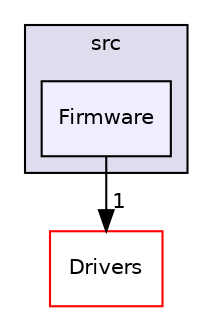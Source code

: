 digraph "E:/Agustin/Escritorio/MCUexpresso/KitLPC845-C++/src/Firmware" {
  compound=true
  node [ fontsize="10", fontname="Helvetica"];
  edge [ labelfontsize="10", labelfontname="Helvetica"];
  subgraph clusterdir_68267d1309a1af8e8297ef4c3efbcdba {
    graph [ bgcolor="#ddddee", pencolor="black", label="src" fontname="Helvetica", fontsize="10", URL="dir_68267d1309a1af8e8297ef4c3efbcdba.html"]
  dir_096ebac6517dc1a98fd5318c47a7ccfa [shape=box, label="Firmware", style="filled", fillcolor="#eeeeff", pencolor="black", URL="dir_096ebac6517dc1a98fd5318c47a7ccfa.html"];
  }
  dir_6b6158ffc10bb67e6b7d62eced5c0155 [shape=box label="Drivers" fillcolor="white" style="filled" color="red" URL="dir_6b6158ffc10bb67e6b7d62eced5c0155.html"];
  dir_096ebac6517dc1a98fd5318c47a7ccfa->dir_6b6158ffc10bb67e6b7d62eced5c0155 [headlabel="1", labeldistance=1.5 headhref="dir_000032_000001.html"];
}

